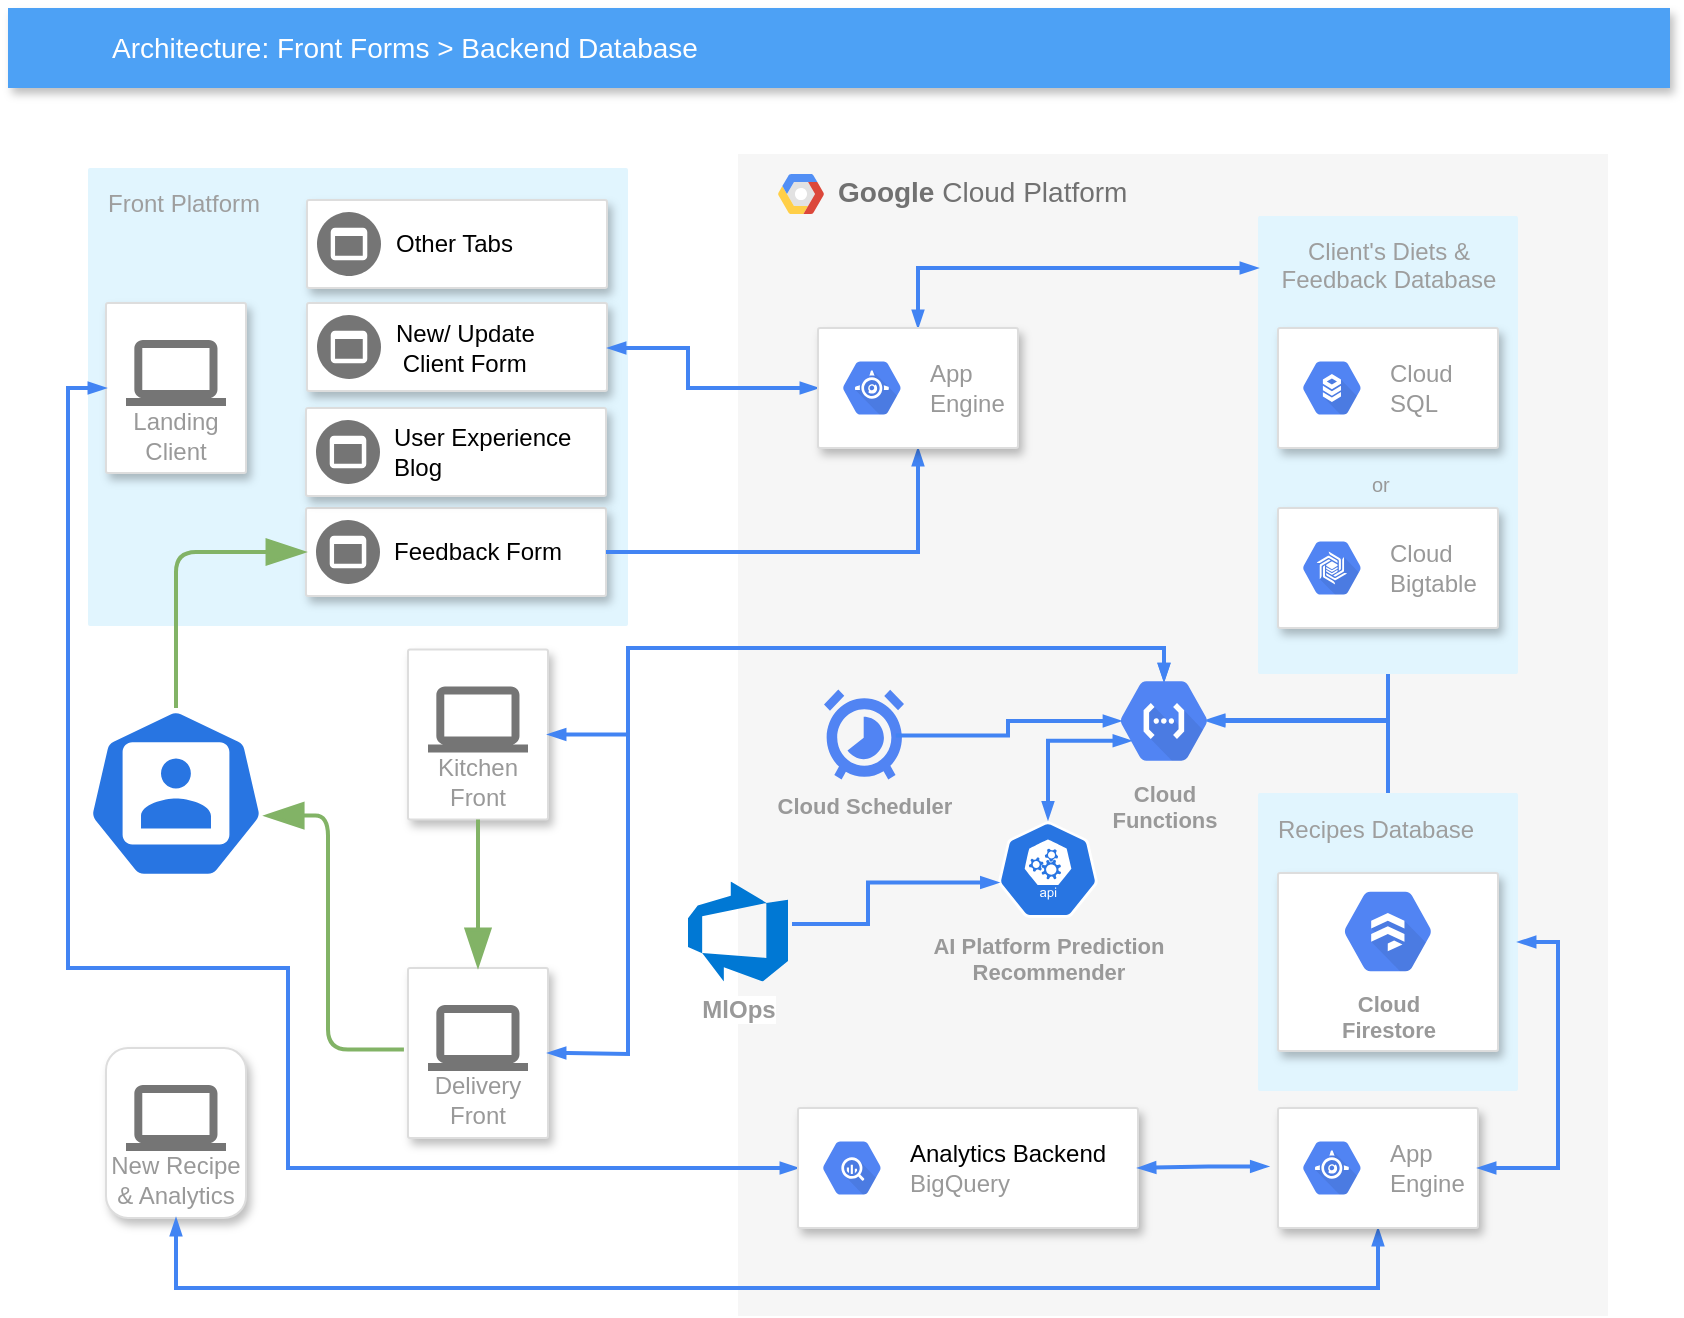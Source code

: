 <mxfile version="16.5.6" type="github">
  <diagram id="f106602c-feb2-e66a-4537-3a34d633f6aa" name="Page-1">
    <mxGraphModel dx="1422" dy="800" grid="1" gridSize="10" guides="1" tooltips="1" connect="1" arrows="1" fold="1" page="1" pageScale="1" pageWidth="1169" pageHeight="827" background="none" math="0" shadow="0">
      <root>
        <mxCell id="0" />
        <mxCell id="1" parent="0" />
        <mxCell id="FHsYfPul3T1H2HVqNf66-598" value="Front Platform" style="rounded=1;absoluteArcSize=1;arcSize=2;html=1;strokeColor=none;gradientColor=none;shadow=0;dashed=0;strokeColor=none;fontSize=12;fontColor=#9E9E9E;align=left;verticalAlign=top;spacing=10;spacingTop=-4;fillColor=#E1F5FE;" parent="1" vertex="1">
          <mxGeometry x="260" y="130" width="270" height="229" as="geometry" />
        </mxCell>
        <mxCell id="14" value="&lt;b&gt;Google &lt;/b&gt;Cloud Platform" style="fillColor=#F6F6F6;strokeColor=none;shadow=0;gradientColor=none;fontSize=14;align=left;spacing=10;fontColor=#717171;9E9E9E;verticalAlign=top;spacingTop=-4;fontStyle=0;spacingLeft=40;html=1;container=0;" parent="1" vertex="1">
          <mxGeometry x="585" y="123" width="435" height="581" as="geometry" />
        </mxCell>
        <mxCell id="2" value="Architecture: Front Forms &amp;gt; Backend Database" style="fillColor=#4DA1F5;strokeColor=none;shadow=1;gradientColor=none;fontSize=14;align=left;spacingLeft=50;fontColor=#ffffff;html=1;" parent="1" vertex="1">
          <mxGeometry x="220" y="50" width="831" height="40" as="geometry" />
        </mxCell>
        <mxCell id="495" value="Landing Client" style="strokeColor=#dddddd;fillColor=#ffffff;shadow=1;strokeWidth=1;rounded=1;absoluteArcSize=1;arcSize=2;labelPosition=center;verticalLabelPosition=middle;align=center;verticalAlign=bottom;spacingLeft=0;fontColor=#999999;fontSize=12;whiteSpace=wrap;spacingBottom=2;html=1;" parent="1" vertex="1">
          <mxGeometry x="269" y="197.5" width="70" height="85" as="geometry" />
        </mxCell>
        <mxCell id="496" value="" style="dashed=0;connectable=0;html=1;fillColor=#757575;strokeColor=none;shape=mxgraph.gcp2.laptop;part=1;" parent="495" vertex="1">
          <mxGeometry x="0.5" width="50" height="33" relative="1" as="geometry">
            <mxPoint x="-25" y="18.5" as="offset" />
          </mxGeometry>
        </mxCell>
        <mxCell id="497" value="" style="strokeColor=#dddddd;fillColor=#ffffff;shadow=1;strokeWidth=1;rounded=1;absoluteArcSize=1;arcSize=2;fontSize=10;fontColor=#999999;align=left;html=1;" parent="1" vertex="1">
          <mxGeometry x="369.5" y="146" width="150" height="44" as="geometry" />
        </mxCell>
        <mxCell id="498" value="Other Tabs" style="dashed=0;connectable=0;html=1;fillColor=#757575;strokeColor=none;shape=mxgraph.gcp2.frontend_platform_services;part=1;labelPosition=right;verticalLabelPosition=middle;align=left;verticalAlign=middle;spacingLeft=5;fontColor=#000000;fontSize=12;" parent="497" vertex="1">
          <mxGeometry y="0.5" width="32" height="32" relative="1" as="geometry">
            <mxPoint x="5" y="-16" as="offset" />
          </mxGeometry>
        </mxCell>
        <mxCell id="FHsYfPul3T1H2HVqNf66-531" value="Kitchen Front" style="strokeColor=#dddddd;fillColor=#ffffff;shadow=1;strokeWidth=1;rounded=1;absoluteArcSize=1;arcSize=2;labelPosition=center;verticalLabelPosition=middle;align=center;verticalAlign=bottom;spacingLeft=0;fontColor=#999999;fontSize=12;whiteSpace=wrap;spacingBottom=2;html=1;" parent="1" vertex="1">
          <mxGeometry x="420" y="370.75" width="70" height="85" as="geometry" />
        </mxCell>
        <mxCell id="FHsYfPul3T1H2HVqNf66-532" value="" style="dashed=0;connectable=0;html=1;fillColor=#757575;strokeColor=none;shape=mxgraph.gcp2.laptop;part=1;" parent="FHsYfPul3T1H2HVqNf66-531" vertex="1">
          <mxGeometry x="0.5" width="50" height="33" relative="1" as="geometry">
            <mxPoint x="-25" y="18.5" as="offset" />
          </mxGeometry>
        </mxCell>
        <mxCell id="FHsYfPul3T1H2HVqNf66-533" value="Delivery Front" style="strokeColor=#dddddd;fillColor=#ffffff;shadow=1;strokeWidth=1;rounded=1;absoluteArcSize=1;arcSize=2;labelPosition=center;verticalLabelPosition=middle;align=center;verticalAlign=bottom;spacingLeft=0;fontColor=#999999;fontSize=12;whiteSpace=wrap;spacingBottom=2;html=1;" parent="1" vertex="1">
          <mxGeometry x="420" y="530" width="70" height="85" as="geometry" />
        </mxCell>
        <mxCell id="FHsYfPul3T1H2HVqNf66-534" value="" style="dashed=0;connectable=0;html=1;fillColor=#757575;strokeColor=none;shape=mxgraph.gcp2.laptop;part=1;" parent="FHsYfPul3T1H2HVqNf66-533" vertex="1">
          <mxGeometry x="0.5" width="50" height="33" relative="1" as="geometry">
            <mxPoint x="-25" y="18.5" as="offset" />
          </mxGeometry>
        </mxCell>
        <mxCell id="FHsYfPul3T1H2HVqNf66-535" style="edgeStyle=orthogonalEdgeStyle;rounded=0;html=1;labelBackgroundColor=none;startArrow=blockThin;startFill=1;endArrow=blockThin;endFill=1;jettySize=auto;orthogonalLoop=1;strokeColor=#4284F3;strokeWidth=2;fontSize=10;fontColor=#999999;align=center;dashed=0;endSize=4;startSize=4;exitX=1;exitY=0.5;exitDx=0;exitDy=0;entryX=0.5;entryY=0.16;entryDx=0;entryDy=0;entryPerimeter=0;" parent="1" source="FHsYfPul3T1H2HVqNf66-531" target="FHsYfPul3T1H2HVqNf66-520" edge="1">
          <mxGeometry relative="1" as="geometry">
            <Array as="points">
              <mxPoint x="490" y="413" />
              <mxPoint x="530" y="413" />
              <mxPoint x="530" y="370" />
              <mxPoint x="798" y="370" />
            </Array>
            <mxPoint x="529" y="255" as="sourcePoint" />
            <mxPoint x="609" y="255" as="targetPoint" />
          </mxGeometry>
        </mxCell>
        <mxCell id="FHsYfPul3T1H2HVqNf66-536" style="edgeStyle=orthogonalEdgeStyle;rounded=0;html=1;labelBackgroundColor=none;startArrow=blockThin;startFill=1;endArrow=blockThin;endFill=1;jettySize=auto;orthogonalLoop=1;strokeColor=#4284F3;strokeWidth=2;fontSize=10;fontColor=#999999;align=center;dashed=0;endSize=4;startSize=4;exitX=1;exitY=0.5;exitDx=0;exitDy=0;entryX=0.5;entryY=0.16;entryDx=0;entryDy=0;entryPerimeter=0;" parent="1" source="FHsYfPul3T1H2HVqNf66-533" target="FHsYfPul3T1H2HVqNf66-520" edge="1">
          <mxGeometry relative="1" as="geometry">
            <Array as="points">
              <mxPoint x="500" y="573" />
              <mxPoint x="530" y="573" />
              <mxPoint x="530" y="370" />
              <mxPoint x="783" y="370" />
            </Array>
            <mxPoint x="500" y="482.5" as="sourcePoint" />
            <mxPoint x="793" y="388.04" as="targetPoint" />
          </mxGeometry>
        </mxCell>
        <mxCell id="FHsYfPul3T1H2HVqNf66-538" value="" style="sketch=0;html=1;dashed=0;whitespace=wrap;fillColor=#2875E2;strokeColor=#ffffff;points=[[0.005,0.63,0],[0.1,0.2,0],[0.9,0.2,0],[0.5,0,0],[0.995,0.63,0],[0.72,0.99,0],[0.5,1,0],[0.28,0.99,0]];shape=mxgraph.kubernetes.icon;prIcon=user" parent="1" vertex="1">
          <mxGeometry x="259.5" y="400.0" width="89" height="85.44" as="geometry" />
        </mxCell>
        <mxCell id="FHsYfPul3T1H2HVqNf66-542" style="edgeStyle=orthogonalEdgeStyle;rounded=1;html=1;labelBackgroundColor=none;startArrow=blockThin;startFill=1;endArrow=none;endFill=0;jettySize=auto;orthogonalLoop=1;strokeColor=#82b366;strokeWidth=2;fontSize=10;fontColor=#999999;align=center;dashed=0;endSize=15;startSize=15;entryX=-0.029;entryY=0.48;entryDx=0;entryDy=0;entryPerimeter=0;fillColor=#d5e8d4;exitX=0.995;exitY=0.63;exitDx=0;exitDy=0;exitPerimeter=0;" parent="1" source="FHsYfPul3T1H2HVqNf66-538" target="FHsYfPul3T1H2HVqNf66-533" edge="1">
          <mxGeometry relative="1" as="geometry">
            <Array as="points">
              <mxPoint x="380" y="454" />
              <mxPoint x="380" y="571" />
            </Array>
            <mxPoint x="350" y="540" as="sourcePoint" />
            <mxPoint x="400" y="570" as="targetPoint" />
          </mxGeometry>
        </mxCell>
        <mxCell id="FHsYfPul3T1H2HVqNf66-543" value="" style="strokeColor=#dddddd;fillColor=#ffffff;shadow=1;strokeWidth=1;rounded=1;absoluteArcSize=1;arcSize=2;fontSize=10;fontColor=#999999;align=left;html=1;" parent="1" vertex="1">
          <mxGeometry x="369" y="300" width="150" height="44" as="geometry" />
        </mxCell>
        <mxCell id="FHsYfPul3T1H2HVqNf66-544" value="Feedback Form" style="dashed=0;connectable=0;html=1;fillColor=#757575;strokeColor=none;shape=mxgraph.gcp2.frontend_platform_services;part=1;labelPosition=right;verticalLabelPosition=middle;align=left;verticalAlign=middle;spacingLeft=5;fontColor=#000000;fontSize=12;" parent="FHsYfPul3T1H2HVqNf66-543" vertex="1">
          <mxGeometry y="0.5" width="32" height="32" relative="1" as="geometry">
            <mxPoint x="5" y="-16" as="offset" />
          </mxGeometry>
        </mxCell>
        <mxCell id="FHsYfPul3T1H2HVqNf66-545" style="edgeStyle=orthogonalEdgeStyle;rounded=0;html=1;labelBackgroundColor=none;startArrow=none;startFill=0;endArrow=blockThin;endFill=1;jettySize=auto;orthogonalLoop=1;strokeColor=#4284F3;strokeWidth=2;fontSize=10;fontColor=#999999;align=center;dashed=0;endSize=4;startSize=4;exitX=1;exitY=0.5;exitDx=0;exitDy=0;entryX=0.5;entryY=1;entryDx=0;entryDy=0;" parent="1" source="FHsYfPul3T1H2HVqNf66-543" target="FHsYfPul3T1H2HVqNf66-563" edge="1">
          <mxGeometry relative="1" as="geometry">
            <Array as="points">
              <mxPoint x="675" y="322" />
            </Array>
            <mxPoint x="166.351" y="440" as="sourcePoint" />
            <mxPoint x="705" y="603" as="targetPoint" />
          </mxGeometry>
        </mxCell>
        <mxCell id="FHsYfPul3T1H2HVqNf66-555" value="New Recipe&lt;br&gt;&amp;amp; Analytics" style="strokeColor=#dddddd;fillColor=#ffffff;shadow=1;strokeWidth=1;rounded=1;absoluteArcSize=1;arcSize=22;labelPosition=center;verticalLabelPosition=middle;align=center;verticalAlign=bottom;spacingLeft=0;fontColor=#999999;fontSize=12;whiteSpace=wrap;spacingBottom=2;html=1;" parent="1" vertex="1">
          <mxGeometry x="269" y="570" width="70" height="85" as="geometry" />
        </mxCell>
        <mxCell id="FHsYfPul3T1H2HVqNf66-556" value="" style="dashed=0;connectable=0;html=1;fillColor=#757575;strokeColor=none;shape=mxgraph.gcp2.laptop;part=1;" parent="FHsYfPul3T1H2HVqNf66-555" vertex="1">
          <mxGeometry x="0.5" width="50" height="33" relative="1" as="geometry">
            <mxPoint x="-25" y="18.5" as="offset" />
          </mxGeometry>
        </mxCell>
        <mxCell id="FHsYfPul3T1H2HVqNf66-557" style="edgeStyle=orthogonalEdgeStyle;rounded=0;html=1;labelBackgroundColor=none;startArrow=blockThin;startFill=1;endArrow=blockThin;endFill=1;jettySize=auto;orthogonalLoop=1;strokeColor=#4284F3;strokeWidth=2;fontSize=10;fontColor=#999999;align=center;dashed=0;endSize=4;startSize=4;exitX=0.5;exitY=1;exitDx=0;exitDy=0;entryX=0.5;entryY=1;entryDx=0;entryDy=0;" parent="1" source="FHsYfPul3T1H2HVqNf66-589" target="FHsYfPul3T1H2HVqNf66-555" edge="1">
          <mxGeometry relative="1" as="geometry">
            <mxPoint x="309" y="250" as="sourcePoint" />
            <mxPoint x="379" y="250" as="targetPoint" />
            <Array as="points">
              <mxPoint x="905" y="690" />
              <mxPoint x="304" y="690" />
            </Array>
          </mxGeometry>
        </mxCell>
        <mxCell id="FHsYfPul3T1H2HVqNf66-561" value="" style="strokeColor=#dddddd;fillColor=#ffffff;shadow=1;strokeWidth=1;rounded=1;absoluteArcSize=1;arcSize=2;fontSize=10;fontColor=#999999;align=left;html=1;" parent="1" vertex="1">
          <mxGeometry x="369" y="250" width="150" height="44" as="geometry" />
        </mxCell>
        <mxCell id="FHsYfPul3T1H2HVqNf66-562" value="User Experience &lt;br&gt;Blog" style="dashed=0;connectable=0;html=1;fillColor=#757575;strokeColor=none;shape=mxgraph.gcp2.frontend_platform_services;part=1;labelPosition=right;verticalLabelPosition=middle;align=left;verticalAlign=middle;spacingLeft=5;fontColor=#000000;fontSize=12;" parent="FHsYfPul3T1H2HVqNf66-561" vertex="1">
          <mxGeometry y="0.5" width="32" height="32" relative="1" as="geometry">
            <mxPoint x="5" y="-16" as="offset" />
          </mxGeometry>
        </mxCell>
        <mxCell id="FHsYfPul3T1H2HVqNf66-591" style="edgeStyle=orthogonalEdgeStyle;rounded=0;html=1;labelBackgroundColor=none;startArrow=blockThin;startFill=1;endArrow=blockThin;endFill=1;jettySize=auto;orthogonalLoop=1;strokeColor=#4284F3;strokeWidth=2;fontSize=10;fontColor=#999999;align=center;dashed=0;endSize=4;startSize=4;exitX=0;exitY=0.5;exitDx=0;exitDy=0;entryX=0;entryY=0.5;entryDx=0;entryDy=0;" parent="1" source="495" target="501" edge="1">
          <mxGeometry relative="1" as="geometry">
            <mxPoint x="750" y="710" as="targetPoint" />
            <Array as="points">
              <mxPoint x="250" y="240" />
              <mxPoint x="250" y="530" />
              <mxPoint x="360" y="530" />
              <mxPoint x="360" y="630" />
            </Array>
            <mxPoint x="577.54" y="224.217" as="sourcePoint" />
          </mxGeometry>
        </mxCell>
        <mxCell id="FHsYfPul3T1H2HVqNf66-593" value="" style="strokeColor=#dddddd;fillColor=#ffffff;shadow=1;strokeWidth=1;rounded=1;absoluteArcSize=1;arcSize=2;fontSize=10;fontColor=#999999;align=left;html=1;" parent="1" vertex="1">
          <mxGeometry x="369.5" y="197.5" width="150" height="44" as="geometry" />
        </mxCell>
        <mxCell id="FHsYfPul3T1H2HVqNf66-594" value="New/ Update&lt;br&gt;&amp;nbsp;Client Form" style="dashed=0;connectable=0;html=1;fillColor=#757575;strokeColor=none;shape=mxgraph.gcp2.frontend_platform_services;part=1;labelPosition=right;verticalLabelPosition=middle;align=left;verticalAlign=middle;spacingLeft=5;fontColor=#000000;fontSize=12;" parent="FHsYfPul3T1H2HVqNf66-593" vertex="1">
          <mxGeometry y="0.5" width="32" height="32" relative="1" as="geometry">
            <mxPoint x="5" y="-16" as="offset" />
          </mxGeometry>
        </mxCell>
        <mxCell id="FHsYfPul3T1H2HVqNf66-595" style="edgeStyle=orthogonalEdgeStyle;rounded=0;html=1;labelBackgroundColor=none;startArrow=blockThin;startFill=1;endArrow=blockThin;endFill=1;jettySize=auto;orthogonalLoop=1;strokeColor=#4284F3;strokeWidth=2;fontSize=10;fontColor=#999999;align=center;dashed=0;endSize=4;startSize=4;exitX=0;exitY=0.5;exitDx=0;exitDy=0;" parent="1" source="FHsYfPul3T1H2HVqNf66-563" edge="1">
          <mxGeometry relative="1" as="geometry">
            <mxPoint x="520" y="220" as="targetPoint" />
            <Array as="points">
              <mxPoint x="560" y="240" />
              <mxPoint x="560" y="220" />
            </Array>
            <mxPoint x="670" y="220" as="sourcePoint" />
          </mxGeometry>
        </mxCell>
        <mxCell id="FHsYfPul3T1H2HVqNf66-597" style="edgeStyle=orthogonalEdgeStyle;rounded=1;html=1;labelBackgroundColor=none;startArrow=blockThin;startFill=1;endArrow=none;endFill=0;jettySize=auto;orthogonalLoop=1;strokeColor=#82b366;strokeWidth=2;fontSize=10;fontColor=#999999;align=center;dashed=0;endSize=15;startSize=15;entryX=0.5;entryY=0;entryDx=0;entryDy=0;entryPerimeter=0;fillColor=#d5e8d4;exitX=0;exitY=0.5;exitDx=0;exitDy=0;" parent="1" source="FHsYfPul3T1H2HVqNf66-543" target="FHsYfPul3T1H2HVqNf66-538" edge="1">
          <mxGeometry relative="1" as="geometry">
            <Array as="points">
              <mxPoint x="304" y="322" />
            </Array>
            <mxPoint x="400" y="430" as="sourcePoint" />
            <mxPoint x="427.97" y="580.8" as="targetPoint" />
          </mxGeometry>
        </mxCell>
        <mxCell id="15" value="" style="shape=mxgraph.gcp2.google_cloud_platform;fillColor=#F6F6F6;strokeColor=none;shadow=0;gradientColor=none;" parent="1" vertex="1">
          <mxGeometry x="605" y="133" width="23" height="20" as="geometry">
            <mxPoint x="20" y="10" as="offset" />
          </mxGeometry>
        </mxCell>
        <mxCell id="FHsYfPul3T1H2HVqNf66-516" value="Cloud Scheduler" style="html=1;fillColor=#5184F3;strokeColor=none;verticalAlign=top;labelPosition=center;verticalLabelPosition=bottom;align=center;fontSize=11;fontStyle=1;fontColor=#999999;shape=mxgraph.gcp2.cloud_scheduler" parent="1" vertex="1">
          <mxGeometry x="628" y="390.78" width="40" height="44.95" as="geometry" />
        </mxCell>
        <mxCell id="FHsYfPul3T1H2HVqNf66-520" value="Cloud&#xa;Functions" style="sketch=0;html=1;fillColor=#5184F3;strokeColor=none;verticalAlign=top;labelPosition=center;verticalLabelPosition=bottom;align=center;spacingTop=-6;fontSize=11;fontStyle=1;fontColor=#999999;shape=mxgraph.gcp2.hexIcon;prIcon=cloud_functions" parent="1" vertex="1">
          <mxGeometry x="765" y="377.23" width="66" height="58.5" as="geometry" />
        </mxCell>
        <mxCell id="FHsYfPul3T1H2HVqNf66-524" style="edgeStyle=orthogonalEdgeStyle;rounded=0;html=1;labelBackgroundColor=none;startArrow=none;startFill=0;endArrow=blockThin;endFill=1;jettySize=auto;orthogonalLoop=1;strokeColor=#4284F3;strokeWidth=2;fontSize=10;fontColor=#999999;align=center;dashed=0;endSize=4;startSize=4;entryX=0.175;entryY=0.5;entryDx=0;entryDy=0;entryPerimeter=0;exitX=0.897;exitY=0.512;exitDx=0;exitDy=0;exitPerimeter=0;" parent="1" source="FHsYfPul3T1H2HVqNf66-516" target="FHsYfPul3T1H2HVqNf66-520" edge="1">
          <mxGeometry relative="1" as="geometry">
            <Array as="points">
              <mxPoint x="720" y="414" />
              <mxPoint x="720" y="407" />
            </Array>
            <mxPoint x="690" y="413" as="sourcePoint" />
            <mxPoint x="765" y="404" as="targetPoint" />
          </mxGeometry>
        </mxCell>
        <mxCell id="FHsYfPul3T1H2HVqNf66-527" value="Recipes Database" style="rounded=1;absoluteArcSize=1;arcSize=2;html=1;strokeColor=none;gradientColor=none;shadow=0;dashed=0;strokeColor=none;fontSize=12;fontColor=#9E9E9E;align=left;verticalAlign=top;spacing=10;spacingTop=-4;fillColor=#E1F5FE;" parent="1" vertex="1">
          <mxGeometry x="845" y="442.5" width="130" height="149" as="geometry" />
        </mxCell>
        <mxCell id="FHsYfPul3T1H2HVqNf66-528" value="" style="strokeColor=#dddddd;fillColor=#ffffff;shadow=1;strokeWidth=1;rounded=1;absoluteArcSize=1;arcSize=2;fontSize=10;fontColor=#999999;align=left;html=1;" parent="1" vertex="1">
          <mxGeometry x="855" y="482.5" width="110" height="89" as="geometry" />
        </mxCell>
        <mxCell id="511" value="Client&#39;s Diets&amp;nbsp;&amp;amp;&lt;br&gt;Feedback&amp;nbsp;Database" style="rounded=1;absoluteArcSize=1;arcSize=2;html=1;strokeColor=none;gradientColor=none;shadow=0;dashed=0;strokeColor=none;fontSize=12;fontColor=#9E9E9E;align=center;verticalAlign=top;spacing=10;spacingTop=-4;fillColor=#E1F5FE;" parent="1" vertex="1">
          <mxGeometry x="845" y="154" width="130" height="229" as="geometry" />
        </mxCell>
        <mxCell id="505" value="" style="strokeColor=#dddddd;fillColor=#ffffff;shadow=1;strokeWidth=1;rounded=1;absoluteArcSize=1;arcSize=2;fontSize=10;fontColor=#999999;align=left;html=1;" parent="1" vertex="1">
          <mxGeometry x="855" y="300" width="110" height="60" as="geometry" />
        </mxCell>
        <mxCell id="506" value="Cloud&#xa;Bigtable" style="dashed=0;connectable=0;html=1;fillColor=#5184F3;strokeColor=none;shape=mxgraph.gcp2.hexIcon;prIcon=cloud_bigtable;part=1;labelPosition=right;verticalLabelPosition=middle;align=left;verticalAlign=middle;spacingLeft=5;fontColor=#999999;fontSize=12;" parent="505" vertex="1">
          <mxGeometry y="0.5" width="44" height="39" relative="1" as="geometry">
            <mxPoint x="5" y="-19.5" as="offset" />
          </mxGeometry>
        </mxCell>
        <mxCell id="516" value="or" style="text;html=1;resizable=0;points=[];autosize=1;align=left;verticalAlign=top;spacingTop=-4;fontSize=10;fontColor=#999999;" parent="1" vertex="1">
          <mxGeometry x="900" y="280" width="20" height="10" as="geometry" />
        </mxCell>
        <mxCell id="503" value="" style="strokeColor=#dddddd;fillColor=#ffffff;shadow=1;strokeWidth=1;rounded=1;absoluteArcSize=1;arcSize=2;fontSize=10;fontColor=#999999;align=left;html=1;" parent="1" vertex="1">
          <mxGeometry x="855" y="210" width="110" height="60" as="geometry" />
        </mxCell>
        <mxCell id="504" value="Cloud&#xa;SQL" style="dashed=0;connectable=0;html=1;fillColor=#5184F3;strokeColor=none;shape=mxgraph.gcp2.hexIcon;prIcon=cloud_sql;part=1;labelPosition=right;verticalLabelPosition=middle;align=left;verticalAlign=middle;spacingLeft=5;fontColor=#999999;fontSize=12;" parent="503" vertex="1">
          <mxGeometry y="0.5" width="44" height="39" relative="1" as="geometry">
            <mxPoint x="5" y="-19.5" as="offset" />
          </mxGeometry>
        </mxCell>
        <mxCell id="FHsYfPul3T1H2HVqNf66-549" value="Cloud&#xa;Firestore" style="sketch=0;html=1;fillColor=#5184F3;strokeColor=none;verticalAlign=top;labelPosition=center;verticalLabelPosition=bottom;align=center;spacingTop=-6;fontSize=11;fontStyle=1;fontColor=#999999;shape=mxgraph.gcp2.hexIcon;prIcon=cloud_firestore" parent="1" vertex="1">
          <mxGeometry x="877" y="482.5" width="66" height="58.5" as="geometry" />
        </mxCell>
        <mxCell id="FHsYfPul3T1H2HVqNf66-530" style="edgeStyle=orthogonalEdgeStyle;rounded=0;html=1;labelBackgroundColor=none;startArrow=none;startFill=0;endArrow=blockThin;endFill=1;jettySize=auto;orthogonalLoop=1;strokeColor=#4284F3;strokeWidth=2;fontSize=10;fontColor=#999999;align=center;dashed=0;endSize=4;startSize=4;exitX=0.5;exitY=0;exitDx=0;exitDy=0;entryX=0.825;entryY=0.5;entryDx=0;entryDy=0;entryPerimeter=0;" parent="1" source="FHsYfPul3T1H2HVqNf66-527" target="FHsYfPul3T1H2HVqNf66-520" edge="1">
          <mxGeometry relative="1" as="geometry">
            <Array as="points">
              <mxPoint x="910" y="406" />
              <mxPoint x="820" y="406" />
            </Array>
            <mxPoint x="919" y="360" as="sourcePoint" />
            <mxPoint x="825" y="400" as="targetPoint" />
          </mxGeometry>
        </mxCell>
        <mxCell id="FHsYfPul3T1H2HVqNf66-525" style="edgeStyle=orthogonalEdgeStyle;rounded=0;html=1;labelBackgroundColor=none;startArrow=none;startFill=0;endArrow=blockThin;endFill=1;jettySize=auto;orthogonalLoop=1;strokeColor=#4284F3;strokeWidth=2;fontSize=10;fontColor=#999999;align=center;dashed=0;endSize=4;startSize=4;exitX=0.5;exitY=1;exitDx=0;exitDy=0;entryX=0.825;entryY=0.5;entryDx=0;entryDy=0;entryPerimeter=0;" parent="1" source="511" target="FHsYfPul3T1H2HVqNf66-520" edge="1">
          <mxGeometry relative="1" as="geometry">
            <Array as="points">
              <mxPoint x="910" y="406" />
            </Array>
            <mxPoint x="909" y="350" as="sourcePoint" />
            <mxPoint x="825" y="410" as="targetPoint" />
          </mxGeometry>
        </mxCell>
        <UserObject label="AI Platform Prediction&lt;br&gt;Recommender" link="https://cloud.google.com/ai-platform/prediction/docs" linkTarget="_blank" id="FHsYfPul3T1H2HVqNf66-550">
          <mxCell style="sketch=0;html=1;dashed=0;whitespace=wrap;fillColor=#2875E2;strokeColor=#ffffff;points=[[0.005,0.63,0],[0.1,0.2,0],[0.9,0.2,0],[0.5,0,0],[0.995,0.63,0],[0.72,0.99,0],[0.5,1,0],[0.28,0.99,0]];shape=mxgraph.kubernetes.icon;prIcon=api;verticalAlign=top;labelPosition=center;verticalLabelPosition=bottom;align=center;fontSize=11;fontColor=#999999;fontStyle=1" parent="1" vertex="1">
            <mxGeometry x="715" y="455.75" width="50" height="50" as="geometry" />
          </mxCell>
        </UserObject>
        <mxCell id="501" value="" style="strokeColor=#dddddd;fillColor=#ffffff;shadow=1;strokeWidth=1;rounded=1;absoluteArcSize=1;arcSize=2;fontSize=10;fontColor=#999999;align=left;html=1;" parent="1" vertex="1">
          <mxGeometry x="615" y="600" width="170" height="60" as="geometry" />
        </mxCell>
        <mxCell id="502" value="&lt;font color=&quot;#000000&quot;&gt;Analytics Backend&lt;/font&gt;&lt;br&gt;BigQuery" style="dashed=0;connectable=0;html=1;fillColor=#5184F3;strokeColor=none;shape=mxgraph.gcp2.hexIcon;prIcon=bigquery;part=1;labelPosition=right;verticalLabelPosition=middle;align=left;verticalAlign=middle;spacingLeft=5;fontColor=#999999;fontSize=12;" parent="501" vertex="1">
          <mxGeometry y="0.5" width="44" height="39" relative="1" as="geometry">
            <mxPoint x="5" y="-19.5" as="offset" />
          </mxGeometry>
        </mxCell>
        <mxCell id="512" style="edgeStyle=orthogonalEdgeStyle;rounded=0;html=1;labelBackgroundColor=none;startArrow=blockThin;startFill=1;endArrow=blockThin;endFill=1;jettySize=auto;orthogonalLoop=1;strokeColor=#4284F3;strokeWidth=2;fontSize=10;fontColor=#999999;align=center;dashed=0;endSize=4;startSize=4;exitX=-0.048;exitY=0.487;exitDx=0;exitDy=0;exitPerimeter=0;" parent="1" source="FHsYfPul3T1H2HVqNf66-589" target="501" edge="1">
          <mxGeometry relative="1" as="geometry">
            <mxPoint x="1105" y="630" as="sourcePoint" />
            <Array as="points" />
          </mxGeometry>
        </mxCell>
        <mxCell id="FHsYfPul3T1H2HVqNf66-560" style="edgeStyle=orthogonalEdgeStyle;rounded=0;html=1;labelBackgroundColor=none;startArrow=blockThin;startFill=1;endArrow=blockThin;endFill=1;jettySize=auto;orthogonalLoop=1;strokeColor=#4284F3;strokeWidth=2;fontSize=10;fontColor=#999999;align=center;dashed=0;endSize=4;startSize=4;exitX=0.5;exitY=0;exitDx=0;exitDy=0;exitPerimeter=0;entryX=0.25;entryY=0.67;entryDx=0;entryDy=0;entryPerimeter=0;" parent="1" source="FHsYfPul3T1H2HVqNf66-550" target="FHsYfPul3T1H2HVqNf66-520" edge="1">
          <mxGeometry relative="1" as="geometry">
            <Array as="points">
              <mxPoint x="740" y="416" />
            </Array>
            <mxPoint x="705" y="423" as="sourcePoint" />
            <mxPoint x="786.55" y="423.25" as="targetPoint" />
          </mxGeometry>
        </mxCell>
        <mxCell id="510" style="edgeStyle=orthogonalEdgeStyle;rounded=0;html=1;labelBackgroundColor=none;startArrow=blockThin;startFill=1;endArrow=blockThin;endFill=1;jettySize=auto;orthogonalLoop=1;strokeColor=#4284F3;strokeWidth=2;fontSize=10;fontColor=#999999;align=center;dashed=0;endSize=4;startSize=4;exitX=0.5;exitY=0;exitDx=0;exitDy=0;" parent="1" source="FHsYfPul3T1H2HVqNf66-563" target="511" edge="1">
          <mxGeometry relative="1" as="geometry">
            <mxPoint x="724" y="180" as="targetPoint" />
            <Array as="points">
              <mxPoint x="675" y="180" />
            </Array>
          </mxGeometry>
        </mxCell>
        <mxCell id="FHsYfPul3T1H2HVqNf66-563" value="" style="strokeColor=#dddddd;shadow=1;strokeWidth=1;rounded=1;absoluteArcSize=1;arcSize=2;fontSize=11;fontColor=#999999;" parent="1" vertex="1">
          <mxGeometry x="625" y="210" width="100" height="60" as="geometry" />
        </mxCell>
        <mxCell id="FHsYfPul3T1H2HVqNf66-564" value="App&#xa;Engine" style="sketch=0;dashed=0;connectable=0;html=1;fillColor=#5184F3;strokeColor=none;shape=mxgraph.gcp2.hexIcon;prIcon=app_engine;part=1;labelPosition=right;verticalLabelPosition=middle;align=left;verticalAlign=middle;spacingLeft=5;fontColor=#999999;fontSize=12;" parent="FHsYfPul3T1H2HVqNf66-563" vertex="1">
          <mxGeometry y="0.5" width="44" height="39" relative="1" as="geometry">
            <mxPoint x="5" y="-19.5" as="offset" />
          </mxGeometry>
        </mxCell>
        <mxCell id="FHsYfPul3T1H2HVqNf66-589" value="" style="strokeColor=#dddddd;shadow=1;strokeWidth=1;rounded=1;absoluteArcSize=1;arcSize=2;fontSize=11;fontColor=#999999;" parent="1" vertex="1">
          <mxGeometry x="855" y="600" width="100" height="60" as="geometry" />
        </mxCell>
        <mxCell id="FHsYfPul3T1H2HVqNf66-590" value="App&#xa;Engine" style="sketch=0;dashed=0;connectable=0;html=1;fillColor=#5184F3;strokeColor=none;shape=mxgraph.gcp2.hexIcon;prIcon=app_engine;part=1;labelPosition=right;verticalLabelPosition=middle;align=left;verticalAlign=middle;spacingLeft=5;fontColor=#999999;fontSize=12;" parent="FHsYfPul3T1H2HVqNf66-589" vertex="1">
          <mxGeometry y="0.5" width="44" height="39" relative="1" as="geometry">
            <mxPoint x="5" y="-19.5" as="offset" />
          </mxGeometry>
        </mxCell>
        <mxCell id="FHsYfPul3T1H2HVqNf66-592" style="edgeStyle=orthogonalEdgeStyle;rounded=0;html=1;labelBackgroundColor=none;startArrow=blockThin;startFill=1;endArrow=blockThin;endFill=1;jettySize=auto;orthogonalLoop=1;strokeColor=#4284F3;strokeWidth=2;fontSize=10;fontColor=#999999;align=center;dashed=0;endSize=4;startSize=4;entryX=1;entryY=0.5;entryDx=0;entryDy=0;exitX=1;exitY=0.5;exitDx=0;exitDy=0;" parent="1" source="FHsYfPul3T1H2HVqNf66-527" target="FHsYfPul3T1H2HVqNf66-589" edge="1">
          <mxGeometry relative="1" as="geometry">
            <mxPoint x="915" y="650" as="sourcePoint" />
            <mxPoint x="1065" y="242.5" as="targetPoint" />
            <Array as="points">
              <mxPoint x="995" y="517" />
              <mxPoint x="995" y="630" />
            </Array>
          </mxGeometry>
        </mxCell>
        <mxCell id="FHsYfPul3T1H2HVqNf66-600" style="edgeStyle=orthogonalEdgeStyle;rounded=1;html=1;labelBackgroundColor=none;startArrow=blockThin;startFill=1;endArrow=none;endFill=0;jettySize=auto;orthogonalLoop=1;strokeColor=#82b366;strokeWidth=2;fontSize=10;fontColor=#999999;align=center;dashed=0;endSize=15;startSize=15;entryX=0.5;entryY=1;entryDx=0;entryDy=0;fillColor=#d5e8d4;exitX=0.5;exitY=0;exitDx=0;exitDy=0;" parent="1" source="FHsYfPul3T1H2HVqNf66-533" target="FHsYfPul3T1H2HVqNf66-531" edge="1">
          <mxGeometry relative="1" as="geometry">
            <Array as="points">
              <mxPoint x="455" y="490" />
              <mxPoint x="455" y="490" />
            </Array>
            <mxPoint x="358.055" y="463.827" as="sourcePoint" />
            <mxPoint x="427.97" y="580.8" as="targetPoint" />
          </mxGeometry>
        </mxCell>
        <UserObject label="&lt;b&gt;MlOps&lt;/b&gt;" link="https://cloud.google.com/architecture/architecture-for-mlops-using-tfx-kubeflow-pipelines-and-cloud-build" id="4ezTPoXuKwl87_M7IiKp-516">
          <mxCell style="sketch=0;aspect=fixed;html=1;points=[];align=center;image;fontSize=12;image=img/lib/mscae/Azure_DevOps.svg;fontColor=#999999;" vertex="1" parent="1">
            <mxGeometry x="560" y="486.75" width="50" height="50" as="geometry" />
          </mxCell>
        </UserObject>
        <mxCell id="4ezTPoXuKwl87_M7IiKp-517" style="edgeStyle=orthogonalEdgeStyle;rounded=0;html=1;labelBackgroundColor=none;startArrow=none;startFill=0;endArrow=blockThin;endFill=1;jettySize=auto;orthogonalLoop=1;strokeColor=#4284F3;strokeWidth=2;fontSize=10;fontColor=#999999;align=center;dashed=0;endSize=4;startSize=4;entryX=0.005;entryY=0.63;entryDx=0;entryDy=0;entryPerimeter=0;exitX=1.04;exitY=0.425;exitDx=0;exitDy=0;exitPerimeter=0;" edge="1" parent="1" source="4ezTPoXuKwl87_M7IiKp-516" target="FHsYfPul3T1H2HVqNf66-550">
          <mxGeometry relative="1" as="geometry">
            <Array as="points">
              <mxPoint x="650" y="508" />
              <mxPoint x="650" y="487" />
            </Array>
            <mxPoint x="673.88" y="423.794" as="sourcePoint" />
            <mxPoint x="786.55" y="416.48" as="targetPoint" />
          </mxGeometry>
        </mxCell>
      </root>
    </mxGraphModel>
  </diagram>
</mxfile>
